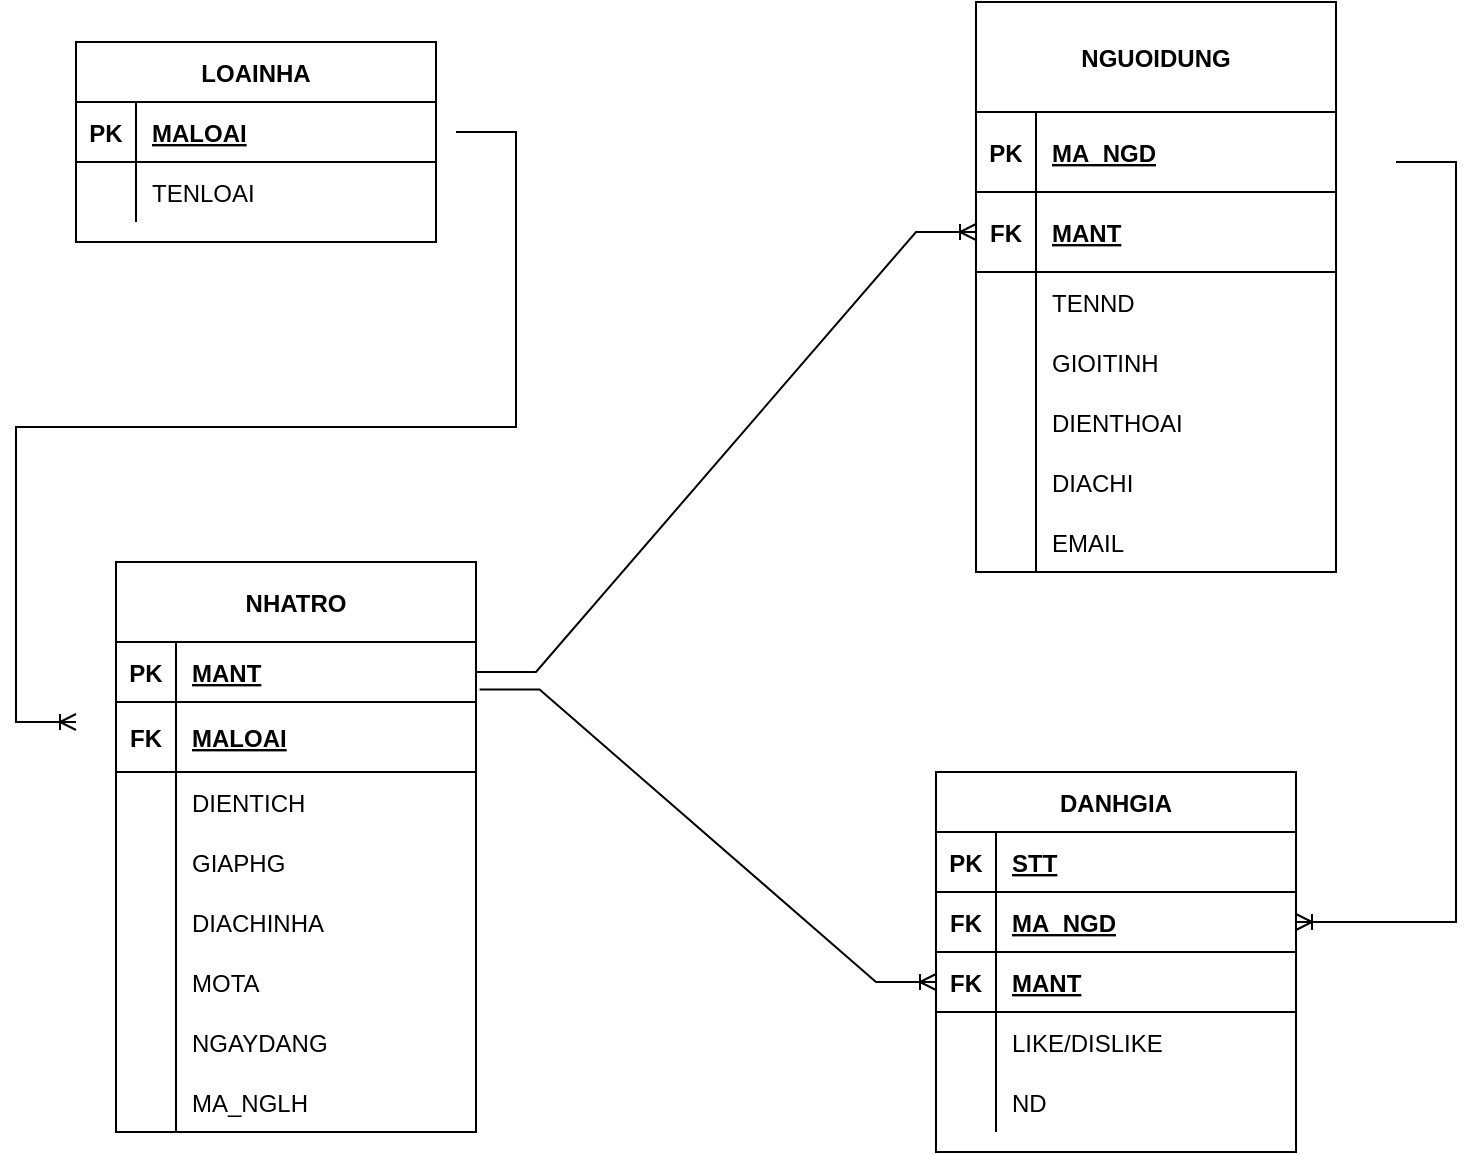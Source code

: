 <mxfile version="17.1.3" type="browser"><diagram id="AepWxPAMac8TFVqIvzEo" name="Page-1"><mxGraphModel dx="2105" dy="547" grid="1" gridSize="10" guides="1" tooltips="1" connect="1" arrows="1" fold="1" page="1" pageScale="1" pageWidth="827" pageHeight="1169" math="0" shadow="0"><root><mxCell id="0"/><mxCell id="1" parent="0"/><mxCell id="y25v-gtdoKJ7Cjw--Lbf-7" value="LOAINHA" style="shape=table;startSize=30;container=1;collapsible=1;childLayout=tableLayout;fixedRows=1;rowLines=0;fontStyle=1;align=center;resizeLast=1;" parent="1" vertex="1"><mxGeometry x="-350" y="220" width="180" height="100" as="geometry"/></mxCell><mxCell id="y25v-gtdoKJ7Cjw--Lbf-8" value="" style="shape=tableRow;horizontal=0;startSize=0;swimlaneHead=0;swimlaneBody=0;fillColor=none;collapsible=0;dropTarget=0;points=[[0,0.5],[1,0.5]];portConstraint=eastwest;top=0;left=0;right=0;bottom=1;" parent="y25v-gtdoKJ7Cjw--Lbf-7" vertex="1"><mxGeometry y="30" width="180" height="30" as="geometry"/></mxCell><mxCell id="y25v-gtdoKJ7Cjw--Lbf-9" value="PK" style="shape=partialRectangle;connectable=0;fillColor=none;top=0;left=0;bottom=0;right=0;fontStyle=1;overflow=hidden;" parent="y25v-gtdoKJ7Cjw--Lbf-8" vertex="1"><mxGeometry width="30" height="30" as="geometry"><mxRectangle width="30" height="30" as="alternateBounds"/></mxGeometry></mxCell><mxCell id="y25v-gtdoKJ7Cjw--Lbf-10" value="MALOAI" style="shape=partialRectangle;connectable=0;fillColor=none;top=0;left=0;bottom=0;right=0;align=left;spacingLeft=6;fontStyle=5;overflow=hidden;" parent="y25v-gtdoKJ7Cjw--Lbf-8" vertex="1"><mxGeometry x="30" width="150" height="30" as="geometry"><mxRectangle width="150" height="30" as="alternateBounds"/></mxGeometry></mxCell><mxCell id="y25v-gtdoKJ7Cjw--Lbf-11" value="" style="shape=tableRow;horizontal=0;startSize=0;swimlaneHead=0;swimlaneBody=0;fillColor=none;collapsible=0;dropTarget=0;points=[[0,0.5],[1,0.5]];portConstraint=eastwest;top=0;left=0;right=0;bottom=0;" parent="y25v-gtdoKJ7Cjw--Lbf-7" vertex="1"><mxGeometry y="60" width="180" height="30" as="geometry"/></mxCell><mxCell id="y25v-gtdoKJ7Cjw--Lbf-12" value="" style="shape=partialRectangle;connectable=0;fillColor=none;top=0;left=0;bottom=0;right=0;editable=1;overflow=hidden;" parent="y25v-gtdoKJ7Cjw--Lbf-11" vertex="1"><mxGeometry width="30" height="30" as="geometry"><mxRectangle width="30" height="30" as="alternateBounds"/></mxGeometry></mxCell><mxCell id="y25v-gtdoKJ7Cjw--Lbf-13" value="TENLOAI" style="shape=partialRectangle;connectable=0;fillColor=none;top=0;left=0;bottom=0;right=0;align=left;spacingLeft=6;overflow=hidden;" parent="y25v-gtdoKJ7Cjw--Lbf-11" vertex="1"><mxGeometry x="30" width="150" height="30" as="geometry"><mxRectangle width="150" height="30" as="alternateBounds"/></mxGeometry></mxCell><mxCell id="y25v-gtdoKJ7Cjw--Lbf-20" value="NGUOIDUNG" style="shape=table;startSize=55;container=1;collapsible=1;childLayout=tableLayout;fixedRows=1;rowLines=0;fontStyle=1;align=center;resizeLast=1;" parent="1" vertex="1"><mxGeometry x="100" y="200" width="180" height="285" as="geometry"/></mxCell><mxCell id="y25v-gtdoKJ7Cjw--Lbf-21" value="" style="shape=tableRow;horizontal=0;startSize=0;swimlaneHead=0;swimlaneBody=0;fillColor=none;collapsible=0;dropTarget=0;points=[[0,0.5],[1,0.5]];portConstraint=eastwest;top=0;left=0;right=0;bottom=1;" parent="y25v-gtdoKJ7Cjw--Lbf-20" vertex="1"><mxGeometry y="55" width="180" height="40" as="geometry"/></mxCell><mxCell id="y25v-gtdoKJ7Cjw--Lbf-22" value="PK" style="shape=partialRectangle;connectable=0;fillColor=none;top=0;left=0;bottom=0;right=0;fontStyle=1;overflow=hidden;" parent="y25v-gtdoKJ7Cjw--Lbf-21" vertex="1"><mxGeometry width="30" height="40" as="geometry"><mxRectangle width="30" height="40" as="alternateBounds"/></mxGeometry></mxCell><mxCell id="y25v-gtdoKJ7Cjw--Lbf-23" value="MA_NGD" style="shape=partialRectangle;connectable=0;fillColor=none;top=0;left=0;bottom=0;right=0;align=left;spacingLeft=6;fontStyle=5;overflow=hidden;" parent="y25v-gtdoKJ7Cjw--Lbf-21" vertex="1"><mxGeometry x="30" width="150" height="40" as="geometry"><mxRectangle width="150" height="40" as="alternateBounds"/></mxGeometry></mxCell><mxCell id="y25v-gtdoKJ7Cjw--Lbf-90" value="" style="shape=tableRow;horizontal=0;startSize=0;swimlaneHead=0;swimlaneBody=0;fillColor=none;collapsible=0;dropTarget=0;points=[[0,0.5],[1,0.5]];portConstraint=eastwest;top=0;left=0;right=0;bottom=1;" parent="y25v-gtdoKJ7Cjw--Lbf-20" vertex="1"><mxGeometry y="95" width="180" height="40" as="geometry"/></mxCell><mxCell id="y25v-gtdoKJ7Cjw--Lbf-91" value="FK" style="shape=partialRectangle;connectable=0;fillColor=none;top=0;left=0;bottom=0;right=0;fontStyle=1;overflow=hidden;" parent="y25v-gtdoKJ7Cjw--Lbf-90" vertex="1"><mxGeometry width="30" height="40" as="geometry"><mxRectangle width="30" height="40" as="alternateBounds"/></mxGeometry></mxCell><mxCell id="y25v-gtdoKJ7Cjw--Lbf-92" value="MANT" style="shape=partialRectangle;connectable=0;fillColor=none;top=0;left=0;bottom=0;right=0;align=left;spacingLeft=6;fontStyle=5;overflow=hidden;" parent="y25v-gtdoKJ7Cjw--Lbf-90" vertex="1"><mxGeometry x="30" width="150" height="40" as="geometry"><mxRectangle width="150" height="40" as="alternateBounds"/></mxGeometry></mxCell><mxCell id="y25v-gtdoKJ7Cjw--Lbf-24" value="" style="shape=tableRow;horizontal=0;startSize=0;swimlaneHead=0;swimlaneBody=0;fillColor=none;collapsible=0;dropTarget=0;points=[[0,0.5],[1,0.5]];portConstraint=eastwest;top=0;left=0;right=0;bottom=0;" parent="y25v-gtdoKJ7Cjw--Lbf-20" vertex="1"><mxGeometry y="135" width="180" height="30" as="geometry"/></mxCell><mxCell id="y25v-gtdoKJ7Cjw--Lbf-25" value="" style="shape=partialRectangle;connectable=0;fillColor=none;top=0;left=0;bottom=0;right=0;editable=1;overflow=hidden;" parent="y25v-gtdoKJ7Cjw--Lbf-24" vertex="1"><mxGeometry width="30" height="30" as="geometry"><mxRectangle width="30" height="30" as="alternateBounds"/></mxGeometry></mxCell><mxCell id="y25v-gtdoKJ7Cjw--Lbf-26" value="TENND" style="shape=partialRectangle;connectable=0;fillColor=none;top=0;left=0;bottom=0;right=0;align=left;spacingLeft=6;overflow=hidden;" parent="y25v-gtdoKJ7Cjw--Lbf-24" vertex="1"><mxGeometry x="30" width="150" height="30" as="geometry"><mxRectangle width="150" height="30" as="alternateBounds"/></mxGeometry></mxCell><mxCell id="y25v-gtdoKJ7Cjw--Lbf-27" value="" style="shape=tableRow;horizontal=0;startSize=0;swimlaneHead=0;swimlaneBody=0;fillColor=none;collapsible=0;dropTarget=0;points=[[0,0.5],[1,0.5]];portConstraint=eastwest;top=0;left=0;right=0;bottom=0;" parent="y25v-gtdoKJ7Cjw--Lbf-20" vertex="1"><mxGeometry y="165" width="180" height="30" as="geometry"/></mxCell><mxCell id="y25v-gtdoKJ7Cjw--Lbf-28" value="" style="shape=partialRectangle;connectable=0;fillColor=none;top=0;left=0;bottom=0;right=0;editable=1;overflow=hidden;" parent="y25v-gtdoKJ7Cjw--Lbf-27" vertex="1"><mxGeometry width="30" height="30" as="geometry"><mxRectangle width="30" height="30" as="alternateBounds"/></mxGeometry></mxCell><mxCell id="y25v-gtdoKJ7Cjw--Lbf-29" value="GIOITINH" style="shape=partialRectangle;connectable=0;fillColor=none;top=0;left=0;bottom=0;right=0;align=left;spacingLeft=6;overflow=hidden;" parent="y25v-gtdoKJ7Cjw--Lbf-27" vertex="1"><mxGeometry x="30" width="150" height="30" as="geometry"><mxRectangle width="150" height="30" as="alternateBounds"/></mxGeometry></mxCell><mxCell id="y25v-gtdoKJ7Cjw--Lbf-30" value="" style="shape=tableRow;horizontal=0;startSize=0;swimlaneHead=0;swimlaneBody=0;fillColor=none;collapsible=0;dropTarget=0;points=[[0,0.5],[1,0.5]];portConstraint=eastwest;top=0;left=0;right=0;bottom=0;" parent="y25v-gtdoKJ7Cjw--Lbf-20" vertex="1"><mxGeometry y="195" width="180" height="30" as="geometry"/></mxCell><mxCell id="y25v-gtdoKJ7Cjw--Lbf-31" value="" style="shape=partialRectangle;connectable=0;fillColor=none;top=0;left=0;bottom=0;right=0;editable=1;overflow=hidden;" parent="y25v-gtdoKJ7Cjw--Lbf-30" vertex="1"><mxGeometry width="30" height="30" as="geometry"><mxRectangle width="30" height="30" as="alternateBounds"/></mxGeometry></mxCell><mxCell id="y25v-gtdoKJ7Cjw--Lbf-32" value="DIENTHOAI" style="shape=partialRectangle;connectable=0;fillColor=none;top=0;left=0;bottom=0;right=0;align=left;spacingLeft=6;overflow=hidden;" parent="y25v-gtdoKJ7Cjw--Lbf-30" vertex="1"><mxGeometry x="30" width="150" height="30" as="geometry"><mxRectangle width="150" height="30" as="alternateBounds"/></mxGeometry></mxCell><mxCell id="y25v-gtdoKJ7Cjw--Lbf-33" value="" style="shape=tableRow;horizontal=0;startSize=0;swimlaneHead=0;swimlaneBody=0;fillColor=none;collapsible=0;dropTarget=0;points=[[0,0.5],[1,0.5]];portConstraint=eastwest;top=0;left=0;right=0;bottom=0;" parent="y25v-gtdoKJ7Cjw--Lbf-20" vertex="1"><mxGeometry y="225" width="180" height="30" as="geometry"/></mxCell><mxCell id="y25v-gtdoKJ7Cjw--Lbf-34" value="" style="shape=partialRectangle;connectable=0;fillColor=none;top=0;left=0;bottom=0;right=0;editable=1;overflow=hidden;" parent="y25v-gtdoKJ7Cjw--Lbf-33" vertex="1"><mxGeometry width="30" height="30" as="geometry"><mxRectangle width="30" height="30" as="alternateBounds"/></mxGeometry></mxCell><mxCell id="y25v-gtdoKJ7Cjw--Lbf-35" value="DIACHI" style="shape=partialRectangle;connectable=0;fillColor=none;top=0;left=0;bottom=0;right=0;align=left;spacingLeft=6;overflow=hidden;" parent="y25v-gtdoKJ7Cjw--Lbf-33" vertex="1"><mxGeometry x="30" width="150" height="30" as="geometry"><mxRectangle width="150" height="30" as="alternateBounds"/></mxGeometry></mxCell><mxCell id="y25v-gtdoKJ7Cjw--Lbf-36" value="" style="shape=tableRow;horizontal=0;startSize=0;swimlaneHead=0;swimlaneBody=0;fillColor=none;collapsible=0;dropTarget=0;points=[[0,0.5],[1,0.5]];portConstraint=eastwest;top=0;left=0;right=0;bottom=0;" parent="y25v-gtdoKJ7Cjw--Lbf-20" vertex="1"><mxGeometry y="255" width="180" height="30" as="geometry"/></mxCell><mxCell id="y25v-gtdoKJ7Cjw--Lbf-37" value="" style="shape=partialRectangle;connectable=0;fillColor=none;top=0;left=0;bottom=0;right=0;editable=1;overflow=hidden;" parent="y25v-gtdoKJ7Cjw--Lbf-36" vertex="1"><mxGeometry width="30" height="30" as="geometry"><mxRectangle width="30" height="30" as="alternateBounds"/></mxGeometry></mxCell><mxCell id="y25v-gtdoKJ7Cjw--Lbf-38" value="EMAIL" style="shape=partialRectangle;connectable=0;fillColor=none;top=0;left=0;bottom=0;right=0;align=left;spacingLeft=6;overflow=hidden;" parent="y25v-gtdoKJ7Cjw--Lbf-36" vertex="1"><mxGeometry x="30" width="150" height="30" as="geometry"><mxRectangle width="150" height="30" as="alternateBounds"/></mxGeometry></mxCell><mxCell id="y25v-gtdoKJ7Cjw--Lbf-39" value="NHATRO" style="shape=table;startSize=40;container=1;collapsible=1;childLayout=tableLayout;fixedRows=1;rowLines=0;fontStyle=1;align=center;resizeLast=1;" parent="1" vertex="1"><mxGeometry x="-330" y="480" width="180" height="285" as="geometry"/></mxCell><mxCell id="y25v-gtdoKJ7Cjw--Lbf-40" value="" style="shape=tableRow;horizontal=0;startSize=0;swimlaneHead=0;swimlaneBody=0;fillColor=none;collapsible=0;dropTarget=0;points=[[0,0.5],[1,0.5]];portConstraint=eastwest;top=0;left=0;right=0;bottom=1;" parent="y25v-gtdoKJ7Cjw--Lbf-39" vertex="1"><mxGeometry y="40" width="180" height="30" as="geometry"/></mxCell><mxCell id="y25v-gtdoKJ7Cjw--Lbf-41" value="PK" style="shape=partialRectangle;connectable=0;fillColor=none;top=0;left=0;bottom=0;right=0;fontStyle=1;overflow=hidden;" parent="y25v-gtdoKJ7Cjw--Lbf-40" vertex="1"><mxGeometry width="30" height="30" as="geometry"><mxRectangle width="30" height="30" as="alternateBounds"/></mxGeometry></mxCell><mxCell id="y25v-gtdoKJ7Cjw--Lbf-42" value="MANT" style="shape=partialRectangle;connectable=0;fillColor=none;top=0;left=0;bottom=0;right=0;align=left;spacingLeft=6;fontStyle=5;overflow=hidden;" parent="y25v-gtdoKJ7Cjw--Lbf-40" vertex="1"><mxGeometry x="30" width="150" height="30" as="geometry"><mxRectangle width="150" height="30" as="alternateBounds"/></mxGeometry></mxCell><mxCell id="y25v-gtdoKJ7Cjw--Lbf-81" value="" style="shape=tableRow;horizontal=0;startSize=0;swimlaneHead=0;swimlaneBody=0;fillColor=none;collapsible=0;dropTarget=0;points=[[0,0.5],[1,0.5]];portConstraint=eastwest;top=0;left=0;right=0;bottom=1;" parent="y25v-gtdoKJ7Cjw--Lbf-39" vertex="1"><mxGeometry y="70" width="180" height="35" as="geometry"/></mxCell><mxCell id="y25v-gtdoKJ7Cjw--Lbf-82" value="FK" style="shape=partialRectangle;connectable=0;fillColor=none;top=0;left=0;bottom=0;right=0;fontStyle=1;overflow=hidden;" parent="y25v-gtdoKJ7Cjw--Lbf-81" vertex="1"><mxGeometry width="30" height="35" as="geometry"><mxRectangle width="30" height="35" as="alternateBounds"/></mxGeometry></mxCell><mxCell id="y25v-gtdoKJ7Cjw--Lbf-83" value="MALOAI" style="shape=partialRectangle;connectable=0;fillColor=none;top=0;left=0;bottom=0;right=0;align=left;spacingLeft=6;fontStyle=5;overflow=hidden;" parent="y25v-gtdoKJ7Cjw--Lbf-81" vertex="1"><mxGeometry x="30" width="150" height="35" as="geometry"><mxRectangle width="150" height="35" as="alternateBounds"/></mxGeometry></mxCell><mxCell id="y25v-gtdoKJ7Cjw--Lbf-43" value="" style="shape=tableRow;horizontal=0;startSize=0;swimlaneHead=0;swimlaneBody=0;fillColor=none;collapsible=0;dropTarget=0;points=[[0,0.5],[1,0.5]];portConstraint=eastwest;top=0;left=0;right=0;bottom=0;" parent="y25v-gtdoKJ7Cjw--Lbf-39" vertex="1"><mxGeometry y="105" width="180" height="30" as="geometry"/></mxCell><mxCell id="y25v-gtdoKJ7Cjw--Lbf-44" value="" style="shape=partialRectangle;connectable=0;fillColor=none;top=0;left=0;bottom=0;right=0;editable=1;overflow=hidden;" parent="y25v-gtdoKJ7Cjw--Lbf-43" vertex="1"><mxGeometry width="30" height="30" as="geometry"><mxRectangle width="30" height="30" as="alternateBounds"/></mxGeometry></mxCell><mxCell id="y25v-gtdoKJ7Cjw--Lbf-45" value="DIENTICH" style="shape=partialRectangle;connectable=0;fillColor=none;top=0;left=0;bottom=0;right=0;align=left;spacingLeft=6;overflow=hidden;" parent="y25v-gtdoKJ7Cjw--Lbf-43" vertex="1"><mxGeometry x="30" width="150" height="30" as="geometry"><mxRectangle width="150" height="30" as="alternateBounds"/></mxGeometry></mxCell><mxCell id="y25v-gtdoKJ7Cjw--Lbf-46" value="" style="shape=tableRow;horizontal=0;startSize=0;swimlaneHead=0;swimlaneBody=0;fillColor=none;collapsible=0;dropTarget=0;points=[[0,0.5],[1,0.5]];portConstraint=eastwest;top=0;left=0;right=0;bottom=0;" parent="y25v-gtdoKJ7Cjw--Lbf-39" vertex="1"><mxGeometry y="135" width="180" height="30" as="geometry"/></mxCell><mxCell id="y25v-gtdoKJ7Cjw--Lbf-47" value="" style="shape=partialRectangle;connectable=0;fillColor=none;top=0;left=0;bottom=0;right=0;editable=1;overflow=hidden;" parent="y25v-gtdoKJ7Cjw--Lbf-46" vertex="1"><mxGeometry width="30" height="30" as="geometry"><mxRectangle width="30" height="30" as="alternateBounds"/></mxGeometry></mxCell><mxCell id="y25v-gtdoKJ7Cjw--Lbf-48" value="GIAPHG" style="shape=partialRectangle;connectable=0;fillColor=none;top=0;left=0;bottom=0;right=0;align=left;spacingLeft=6;overflow=hidden;" parent="y25v-gtdoKJ7Cjw--Lbf-46" vertex="1"><mxGeometry x="30" width="150" height="30" as="geometry"><mxRectangle width="150" height="30" as="alternateBounds"/></mxGeometry></mxCell><mxCell id="y25v-gtdoKJ7Cjw--Lbf-49" value="" style="shape=tableRow;horizontal=0;startSize=0;swimlaneHead=0;swimlaneBody=0;fillColor=none;collapsible=0;dropTarget=0;points=[[0,0.5],[1,0.5]];portConstraint=eastwest;top=0;left=0;right=0;bottom=0;" parent="y25v-gtdoKJ7Cjw--Lbf-39" vertex="1"><mxGeometry y="165" width="180" height="30" as="geometry"/></mxCell><mxCell id="y25v-gtdoKJ7Cjw--Lbf-50" value="" style="shape=partialRectangle;connectable=0;fillColor=none;top=0;left=0;bottom=0;right=0;editable=1;overflow=hidden;" parent="y25v-gtdoKJ7Cjw--Lbf-49" vertex="1"><mxGeometry width="30" height="30" as="geometry"><mxRectangle width="30" height="30" as="alternateBounds"/></mxGeometry></mxCell><mxCell id="y25v-gtdoKJ7Cjw--Lbf-51" value="DIACHINHA" style="shape=partialRectangle;connectable=0;fillColor=none;top=0;left=0;bottom=0;right=0;align=left;spacingLeft=6;overflow=hidden;" parent="y25v-gtdoKJ7Cjw--Lbf-49" vertex="1"><mxGeometry x="30" width="150" height="30" as="geometry"><mxRectangle width="150" height="30" as="alternateBounds"/></mxGeometry></mxCell><mxCell id="y25v-gtdoKJ7Cjw--Lbf-52" value="" style="shape=tableRow;horizontal=0;startSize=0;swimlaneHead=0;swimlaneBody=0;fillColor=none;collapsible=0;dropTarget=0;points=[[0,0.5],[1,0.5]];portConstraint=eastwest;top=0;left=0;right=0;bottom=0;" parent="y25v-gtdoKJ7Cjw--Lbf-39" vertex="1"><mxGeometry y="195" width="180" height="30" as="geometry"/></mxCell><mxCell id="y25v-gtdoKJ7Cjw--Lbf-53" value="" style="shape=partialRectangle;connectable=0;fillColor=none;top=0;left=0;bottom=0;right=0;editable=1;overflow=hidden;" parent="y25v-gtdoKJ7Cjw--Lbf-52" vertex="1"><mxGeometry width="30" height="30" as="geometry"><mxRectangle width="30" height="30" as="alternateBounds"/></mxGeometry></mxCell><mxCell id="y25v-gtdoKJ7Cjw--Lbf-54" value="MOTA" style="shape=partialRectangle;connectable=0;fillColor=none;top=0;left=0;bottom=0;right=0;align=left;spacingLeft=6;overflow=hidden;" parent="y25v-gtdoKJ7Cjw--Lbf-52" vertex="1"><mxGeometry x="30" width="150" height="30" as="geometry"><mxRectangle width="150" height="30" as="alternateBounds"/></mxGeometry></mxCell><mxCell id="y25v-gtdoKJ7Cjw--Lbf-55" value="" style="shape=tableRow;horizontal=0;startSize=0;swimlaneHead=0;swimlaneBody=0;fillColor=none;collapsible=0;dropTarget=0;points=[[0,0.5],[1,0.5]];portConstraint=eastwest;top=0;left=0;right=0;bottom=0;" parent="y25v-gtdoKJ7Cjw--Lbf-39" vertex="1"><mxGeometry y="225" width="180" height="30" as="geometry"/></mxCell><mxCell id="y25v-gtdoKJ7Cjw--Lbf-56" value="" style="shape=partialRectangle;connectable=0;fillColor=none;top=0;left=0;bottom=0;right=0;editable=1;overflow=hidden;" parent="y25v-gtdoKJ7Cjw--Lbf-55" vertex="1"><mxGeometry width="30" height="30" as="geometry"><mxRectangle width="30" height="30" as="alternateBounds"/></mxGeometry></mxCell><mxCell id="y25v-gtdoKJ7Cjw--Lbf-57" value="NGAYDANG" style="shape=partialRectangle;connectable=0;fillColor=none;top=0;left=0;bottom=0;right=0;align=left;spacingLeft=6;overflow=hidden;" parent="y25v-gtdoKJ7Cjw--Lbf-55" vertex="1"><mxGeometry x="30" width="150" height="30" as="geometry"><mxRectangle width="150" height="30" as="alternateBounds"/></mxGeometry></mxCell><mxCell id="y25v-gtdoKJ7Cjw--Lbf-58" value="" style="shape=tableRow;horizontal=0;startSize=0;swimlaneHead=0;swimlaneBody=0;fillColor=none;collapsible=0;dropTarget=0;points=[[0,0.5],[1,0.5]];portConstraint=eastwest;top=0;left=0;right=0;bottom=0;" parent="y25v-gtdoKJ7Cjw--Lbf-39" vertex="1"><mxGeometry y="255" width="180" height="30" as="geometry"/></mxCell><mxCell id="y25v-gtdoKJ7Cjw--Lbf-59" value="" style="shape=partialRectangle;connectable=0;fillColor=none;top=0;left=0;bottom=0;right=0;editable=1;overflow=hidden;" parent="y25v-gtdoKJ7Cjw--Lbf-58" vertex="1"><mxGeometry width="30" height="30" as="geometry"><mxRectangle width="30" height="30" as="alternateBounds"/></mxGeometry></mxCell><mxCell id="y25v-gtdoKJ7Cjw--Lbf-60" value="MA_NGLH" style="shape=partialRectangle;connectable=0;fillColor=none;top=0;left=0;bottom=0;right=0;align=left;spacingLeft=6;overflow=hidden;" parent="y25v-gtdoKJ7Cjw--Lbf-58" vertex="1"><mxGeometry x="30" width="150" height="30" as="geometry"><mxRectangle width="150" height="30" as="alternateBounds"/></mxGeometry></mxCell><mxCell id="y25v-gtdoKJ7Cjw--Lbf-64" value="DANHGIA" style="shape=table;startSize=30;container=1;collapsible=1;childLayout=tableLayout;fixedRows=1;rowLines=0;fontStyle=1;align=center;resizeLast=1;" parent="1" vertex="1"><mxGeometry x="80" y="585" width="180" height="190" as="geometry"/></mxCell><mxCell id="y25v-gtdoKJ7Cjw--Lbf-94" value="" style="shape=tableRow;horizontal=0;startSize=0;swimlaneHead=0;swimlaneBody=0;fillColor=none;collapsible=0;dropTarget=0;points=[[0,0.5],[1,0.5]];portConstraint=eastwest;top=0;left=0;right=0;bottom=1;" parent="y25v-gtdoKJ7Cjw--Lbf-64" vertex="1"><mxGeometry y="30" width="180" height="30" as="geometry"/></mxCell><mxCell id="y25v-gtdoKJ7Cjw--Lbf-95" value="PK" style="shape=partialRectangle;connectable=0;fillColor=none;top=0;left=0;bottom=0;right=0;fontStyle=1;overflow=hidden;" parent="y25v-gtdoKJ7Cjw--Lbf-94" vertex="1"><mxGeometry width="30" height="30" as="geometry"><mxRectangle width="30" height="30" as="alternateBounds"/></mxGeometry></mxCell><mxCell id="y25v-gtdoKJ7Cjw--Lbf-96" value="STT" style="shape=partialRectangle;connectable=0;fillColor=none;top=0;left=0;bottom=0;right=0;align=left;spacingLeft=6;fontStyle=5;overflow=hidden;" parent="y25v-gtdoKJ7Cjw--Lbf-94" vertex="1"><mxGeometry x="30" width="150" height="30" as="geometry"><mxRectangle width="150" height="30" as="alternateBounds"/></mxGeometry></mxCell><mxCell id="y25v-gtdoKJ7Cjw--Lbf-65" value="" style="shape=tableRow;horizontal=0;startSize=0;swimlaneHead=0;swimlaneBody=0;fillColor=none;collapsible=0;dropTarget=0;points=[[0,0.5],[1,0.5]];portConstraint=eastwest;top=0;left=0;right=0;bottom=1;" parent="y25v-gtdoKJ7Cjw--Lbf-64" vertex="1"><mxGeometry y="60" width="180" height="30" as="geometry"/></mxCell><mxCell id="y25v-gtdoKJ7Cjw--Lbf-66" value="FK" style="shape=partialRectangle;connectable=0;fillColor=none;top=0;left=0;bottom=0;right=0;fontStyle=1;overflow=hidden;" parent="y25v-gtdoKJ7Cjw--Lbf-65" vertex="1"><mxGeometry width="30" height="30" as="geometry"><mxRectangle width="30" height="30" as="alternateBounds"/></mxGeometry></mxCell><mxCell id="y25v-gtdoKJ7Cjw--Lbf-67" value="MA_NGD" style="shape=partialRectangle;connectable=0;fillColor=none;top=0;left=0;bottom=0;right=0;align=left;spacingLeft=6;fontStyle=5;overflow=hidden;" parent="y25v-gtdoKJ7Cjw--Lbf-65" vertex="1"><mxGeometry x="30" width="150" height="30" as="geometry"><mxRectangle width="150" height="30" as="alternateBounds"/></mxGeometry></mxCell><mxCell id="y25v-gtdoKJ7Cjw--Lbf-77" value="" style="shape=tableRow;horizontal=0;startSize=0;swimlaneHead=0;swimlaneBody=0;fillColor=none;collapsible=0;dropTarget=0;points=[[0,0.5],[1,0.5]];portConstraint=eastwest;top=0;left=0;right=0;bottom=1;" parent="y25v-gtdoKJ7Cjw--Lbf-64" vertex="1"><mxGeometry y="90" width="180" height="30" as="geometry"/></mxCell><mxCell id="y25v-gtdoKJ7Cjw--Lbf-78" value="FK" style="shape=partialRectangle;connectable=0;fillColor=none;top=0;left=0;bottom=0;right=0;fontStyle=1;overflow=hidden;" parent="y25v-gtdoKJ7Cjw--Lbf-77" vertex="1"><mxGeometry width="30" height="30" as="geometry"><mxRectangle width="30" height="30" as="alternateBounds"/></mxGeometry></mxCell><mxCell id="y25v-gtdoKJ7Cjw--Lbf-79" value="MANT" style="shape=partialRectangle;connectable=0;fillColor=none;top=0;left=0;bottom=0;right=0;align=left;spacingLeft=6;fontStyle=5;overflow=hidden;" parent="y25v-gtdoKJ7Cjw--Lbf-77" vertex="1"><mxGeometry x="30" width="150" height="30" as="geometry"><mxRectangle width="150" height="30" as="alternateBounds"/></mxGeometry></mxCell><mxCell id="y25v-gtdoKJ7Cjw--Lbf-71" value="" style="shape=tableRow;horizontal=0;startSize=0;swimlaneHead=0;swimlaneBody=0;fillColor=none;collapsible=0;dropTarget=0;points=[[0,0.5],[1,0.5]];portConstraint=eastwest;top=0;left=0;right=0;bottom=0;" parent="y25v-gtdoKJ7Cjw--Lbf-64" vertex="1"><mxGeometry y="120" width="180" height="30" as="geometry"/></mxCell><mxCell id="y25v-gtdoKJ7Cjw--Lbf-72" value="" style="shape=partialRectangle;connectable=0;fillColor=none;top=0;left=0;bottom=0;right=0;editable=1;overflow=hidden;" parent="y25v-gtdoKJ7Cjw--Lbf-71" vertex="1"><mxGeometry width="30" height="30" as="geometry"><mxRectangle width="30" height="30" as="alternateBounds"/></mxGeometry></mxCell><mxCell id="y25v-gtdoKJ7Cjw--Lbf-73" value="LIKE/DISLIKE" style="shape=partialRectangle;connectable=0;fillColor=none;top=0;left=0;bottom=0;right=0;align=left;spacingLeft=6;overflow=hidden;" parent="y25v-gtdoKJ7Cjw--Lbf-71" vertex="1"><mxGeometry x="30" width="150" height="30" as="geometry"><mxRectangle width="150" height="30" as="alternateBounds"/></mxGeometry></mxCell><mxCell id="y25v-gtdoKJ7Cjw--Lbf-74" value="" style="shape=tableRow;horizontal=0;startSize=0;swimlaneHead=0;swimlaneBody=0;fillColor=none;collapsible=0;dropTarget=0;points=[[0,0.5],[1,0.5]];portConstraint=eastwest;top=0;left=0;right=0;bottom=0;" parent="y25v-gtdoKJ7Cjw--Lbf-64" vertex="1"><mxGeometry y="150" width="180" height="30" as="geometry"/></mxCell><mxCell id="y25v-gtdoKJ7Cjw--Lbf-75" value="" style="shape=partialRectangle;connectable=0;fillColor=none;top=0;left=0;bottom=0;right=0;editable=1;overflow=hidden;" parent="y25v-gtdoKJ7Cjw--Lbf-74" vertex="1"><mxGeometry width="30" height="30" as="geometry"><mxRectangle width="30" height="30" as="alternateBounds"/></mxGeometry></mxCell><mxCell id="y25v-gtdoKJ7Cjw--Lbf-76" value="ND" style="shape=partialRectangle;connectable=0;fillColor=none;top=0;left=0;bottom=0;right=0;align=left;spacingLeft=6;overflow=hidden;" parent="y25v-gtdoKJ7Cjw--Lbf-74" vertex="1"><mxGeometry x="30" width="150" height="30" as="geometry"><mxRectangle width="150" height="30" as="alternateBounds"/></mxGeometry></mxCell><mxCell id="y25v-gtdoKJ7Cjw--Lbf-85" value="" style="edgeStyle=entityRelationEdgeStyle;fontSize=12;html=1;endArrow=ERoneToMany;rounded=0;" parent="1" edge="1"><mxGeometry width="100" height="100" relative="1" as="geometry"><mxPoint x="-160" y="265" as="sourcePoint"/><mxPoint x="-350" y="560" as="targetPoint"/></mxGeometry></mxCell><mxCell id="y25v-gtdoKJ7Cjw--Lbf-86" value="" style="edgeStyle=entityRelationEdgeStyle;fontSize=12;html=1;endArrow=ERoneToMany;rounded=0;entryX=1;entryY=0.5;entryDx=0;entryDy=0;" parent="1" target="y25v-gtdoKJ7Cjw--Lbf-65" edge="1"><mxGeometry width="100" height="100" relative="1" as="geometry"><mxPoint x="310" y="280" as="sourcePoint"/><mxPoint x="400" y="600" as="targetPoint"/></mxGeometry></mxCell><mxCell id="y25v-gtdoKJ7Cjw--Lbf-87" value="" style="edgeStyle=entityRelationEdgeStyle;fontSize=12;html=1;endArrow=ERoneToMany;rounded=0;entryX=0;entryY=0.5;entryDx=0;entryDy=0;exitX=1.01;exitY=0.793;exitDx=0;exitDy=0;exitPerimeter=0;" parent="1" source="y25v-gtdoKJ7Cjw--Lbf-40" target="y25v-gtdoKJ7Cjw--Lbf-77" edge="1"><mxGeometry width="100" height="100" relative="1" as="geometry"><mxPoint x="-140" y="540" as="sourcePoint"/><mxPoint x="-80" y="610" as="targetPoint"/></mxGeometry></mxCell><mxCell id="y25v-gtdoKJ7Cjw--Lbf-93" value="" style="edgeStyle=entityRelationEdgeStyle;fontSize=12;html=1;endArrow=ERoneToMany;rounded=0;entryX=0;entryY=0.5;entryDx=0;entryDy=0;exitX=1;exitY=0.5;exitDx=0;exitDy=0;" parent="1" source="y25v-gtdoKJ7Cjw--Lbf-40" target="y25v-gtdoKJ7Cjw--Lbf-90" edge="1"><mxGeometry width="100" height="100" relative="1" as="geometry"><mxPoint x="-90" y="510" as="sourcePoint"/><mxPoint x="10" y="410" as="targetPoint"/></mxGeometry></mxCell></root></mxGraphModel></diagram></mxfile>
